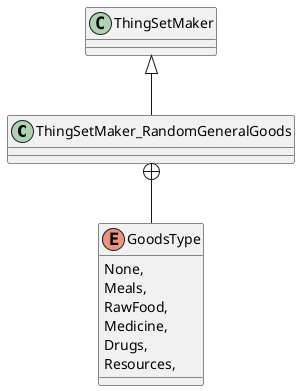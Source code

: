 @startuml
class ThingSetMaker_RandomGeneralGoods {
}
enum GoodsType {
    None,
    Meals,
    RawFood,
    Medicine,
    Drugs,
    Resources,
}
ThingSetMaker <|-- ThingSetMaker_RandomGeneralGoods
ThingSetMaker_RandomGeneralGoods +-- GoodsType
@enduml
